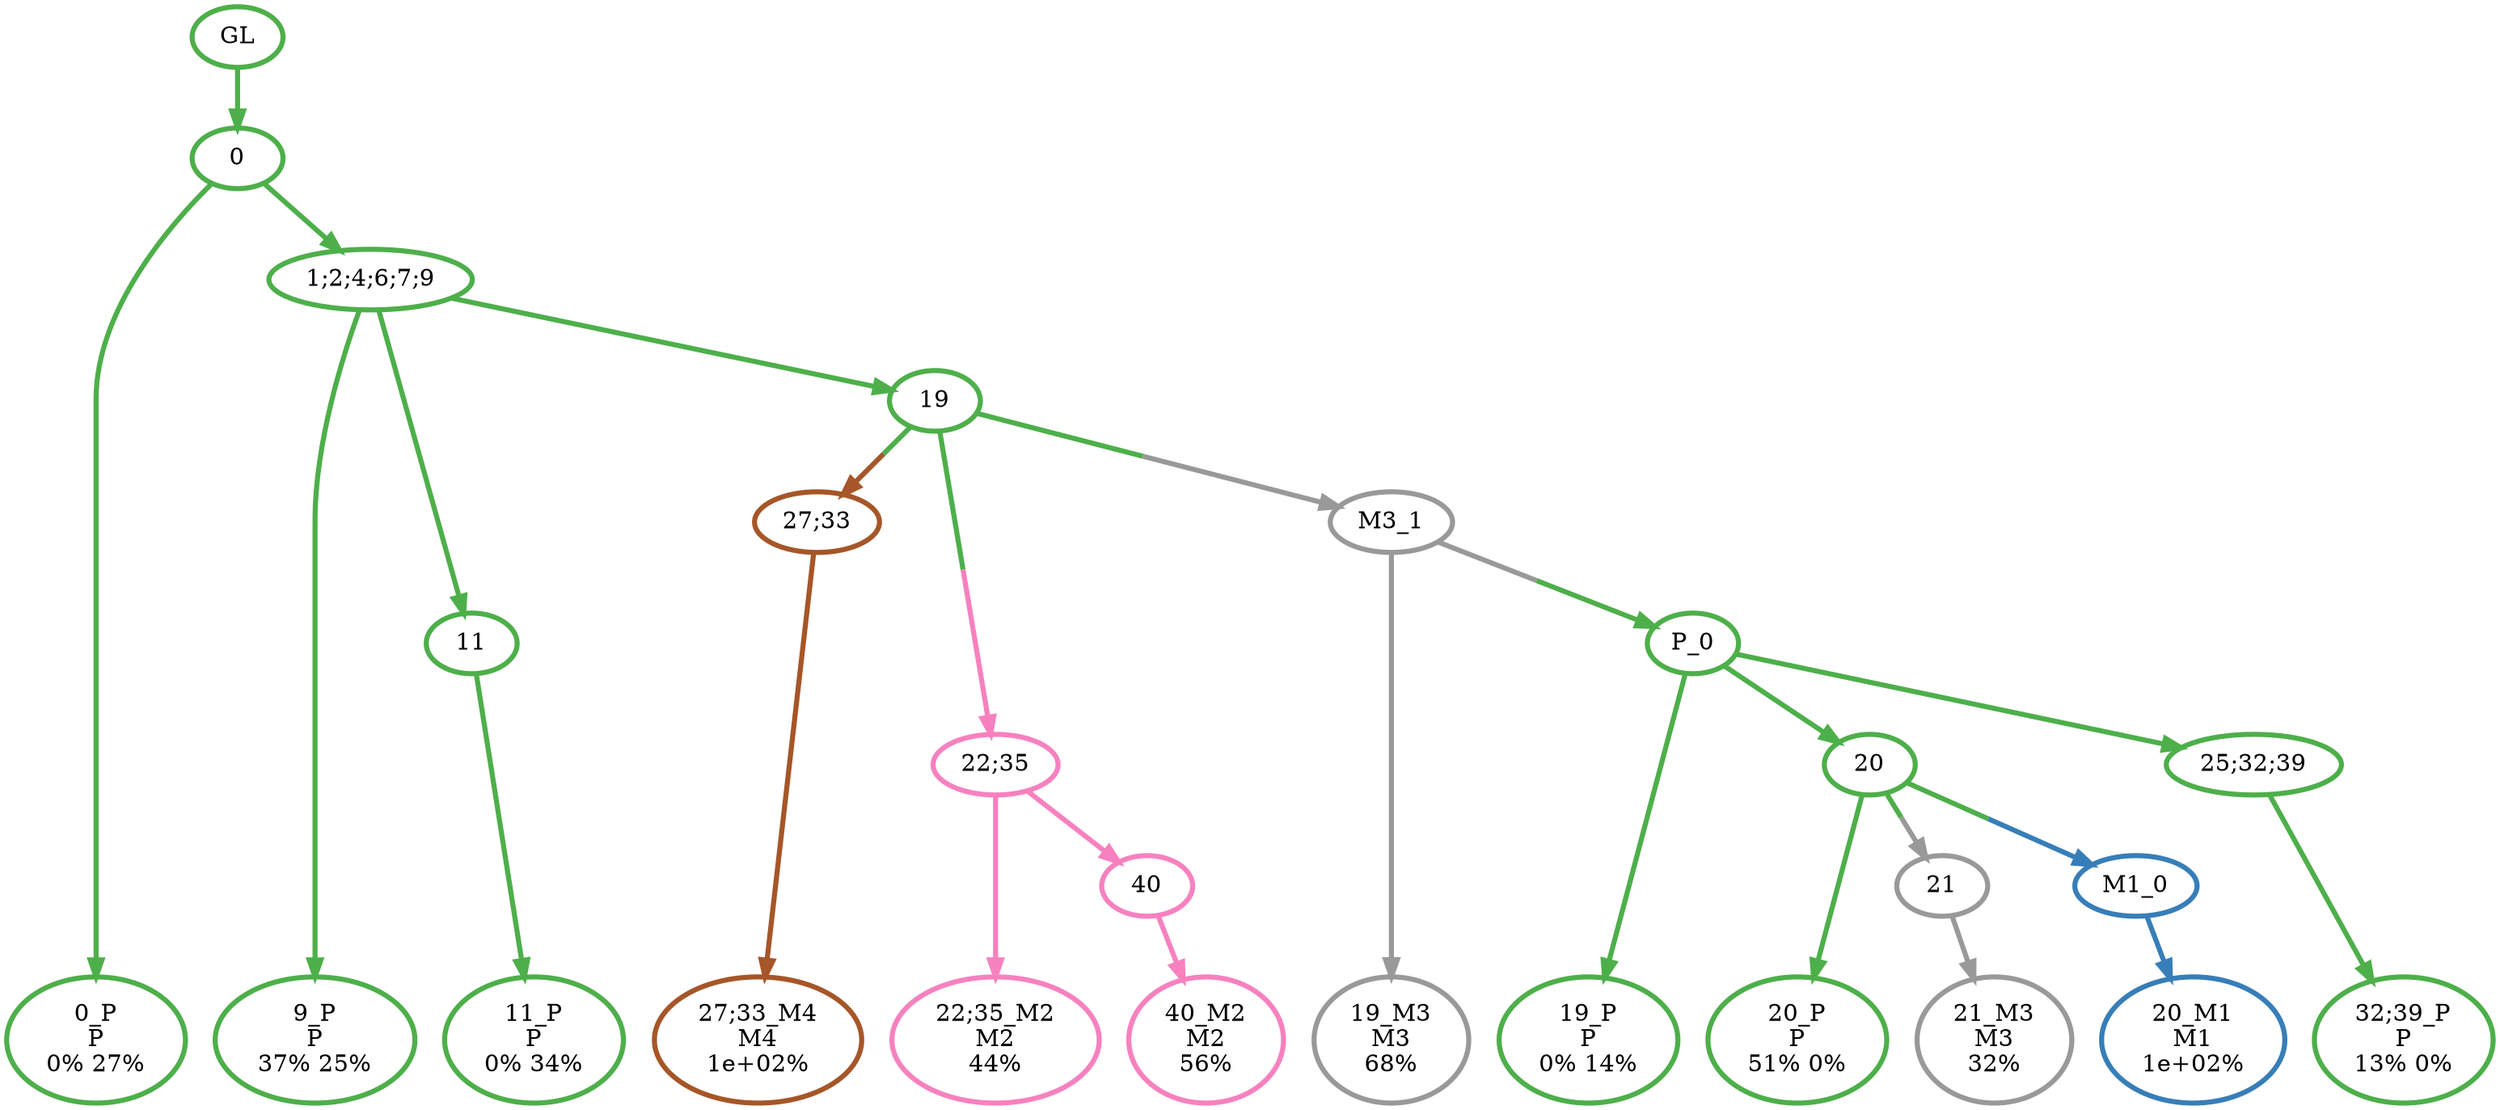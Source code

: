 digraph T {
	{
		rank=same
		23 [penwidth=3,colorscheme=set19,color=3,label="0_P\nP\n0% 27%"]
		21 [penwidth=3,colorscheme=set19,color=3,label="9_P\nP\n37% 25%"]
		19 [penwidth=3,colorscheme=set19,color=3,label="11_P\nP\n0% 34%"]
		17 [penwidth=3,colorscheme=set19,color=3,label="19_P\nP\n0% 14%"]
		15 [penwidth=3,colorscheme=set19,color=3,label="20_P\nP\n51% 0%"]
		13 [penwidth=3,colorscheme=set19,color=3,label="32;39_P\nP\n13% 0%"]
		12 [penwidth=3,colorscheme=set19,color=2,label="20_M1\nM1\n1e+02%"]
		11 [penwidth=3,colorscheme=set19,color=8,label="22;35_M2\nM2\n44%"]
		9 [penwidth=3,colorscheme=set19,color=8,label="40_M2\nM2\n56%"]
		8 [penwidth=3,colorscheme=set19,color=9,label="19_M3\nM3\n68%"]
		7 [penwidth=3,colorscheme=set19,color=9,label="21_M3\nM3\n32%"]
		6 [penwidth=3,colorscheme=set19,color=7,label="27;33_M4\nM4\n1e+02%"]
	}
	25 [penwidth=3,colorscheme=set19,color=3,label="GL"]
	24 [penwidth=3,colorscheme=set19,color=3,label="0"]
	22 [penwidth=3,colorscheme=set19,color=3,label="1;2;4;6;7;9"]
	20 [penwidth=3,colorscheme=set19,color=3,label="11"]
	18 [penwidth=3,colorscheme=set19,color=3,label="19"]
	16 [penwidth=3,colorscheme=set19,color=3,label="20"]
	14 [penwidth=3,colorscheme=set19,color=3,label="25;32;39"]
	10 [penwidth=3,colorscheme=set19,color=8,label="40"]
	5 [penwidth=3,colorscheme=set19,color=3,label="P_0"]
	4 [penwidth=3,colorscheme=set19,color=7,label="27;33"]
	3 [penwidth=3,colorscheme=set19,color=8,label="22;35"]
	2 [penwidth=3,colorscheme=set19,color=9,label="21"]
	1 [penwidth=3,colorscheme=set19,color=9,label="M3_1"]
	0 [penwidth=3,colorscheme=set19,color=2,label="M1_0"]
	25 -> 24 [penwidth=3,colorscheme=set19,color=3]
	24 -> 23 [penwidth=3,colorscheme=set19,color=3]
	24 -> 22 [penwidth=3,colorscheme=set19,color=3]
	22 -> 21 [penwidth=3,colorscheme=set19,color=3]
	22 -> 20 [penwidth=3,colorscheme=set19,color=3]
	22 -> 18 [penwidth=3,colorscheme=set19,color=3]
	20 -> 19 [penwidth=3,colorscheme=set19,color=3]
	18 -> 1 [penwidth=3,colorscheme=set19,color="3;0.5:9"]
	18 -> 4 [penwidth=3,colorscheme=set19,color="3;0.5:7"]
	18 -> 3 [penwidth=3,colorscheme=set19,color="3;0.5:8"]
	16 -> 15 [penwidth=3,colorscheme=set19,color=3]
	16 -> 0 [penwidth=3,colorscheme=set19,color="3;0.5:2"]
	16 -> 2 [penwidth=3,colorscheme=set19,color="3;0.5:9"]
	14 -> 13 [penwidth=3,colorscheme=set19,color=3]
	10 -> 9 [penwidth=3,colorscheme=set19,color=8]
	5 -> 17 [penwidth=3,colorscheme=set19,color=3]
	5 -> 16 [penwidth=3,colorscheme=set19,color=3]
	5 -> 14 [penwidth=3,colorscheme=set19,color=3]
	4 -> 6 [penwidth=3,colorscheme=set19,color=7]
	3 -> 11 [penwidth=3,colorscheme=set19,color=8]
	3 -> 10 [penwidth=3,colorscheme=set19,color=8]
	2 -> 7 [penwidth=3,colorscheme=set19,color=9]
	1 -> 5 [penwidth=3,colorscheme=set19,color="9;0.5:3"]
	1 -> 8 [penwidth=3,colorscheme=set19,color=9]
	0 -> 12 [penwidth=3,colorscheme=set19,color=2]
}
